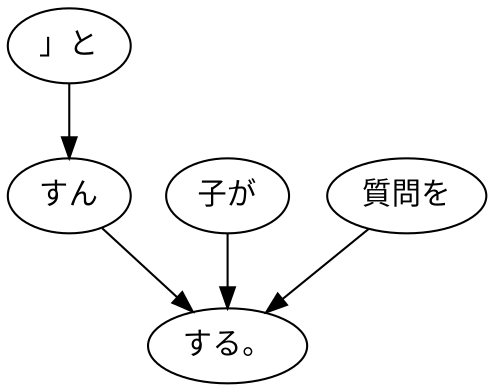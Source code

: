 digraph graph6906 {
	node0 [label="」と"];
	node1 [label="すん"];
	node2 [label="子が"];
	node3 [label="質問を"];
	node4 [label="する。"];
	node0 -> node1;
	node1 -> node4;
	node2 -> node4;
	node3 -> node4;
}
